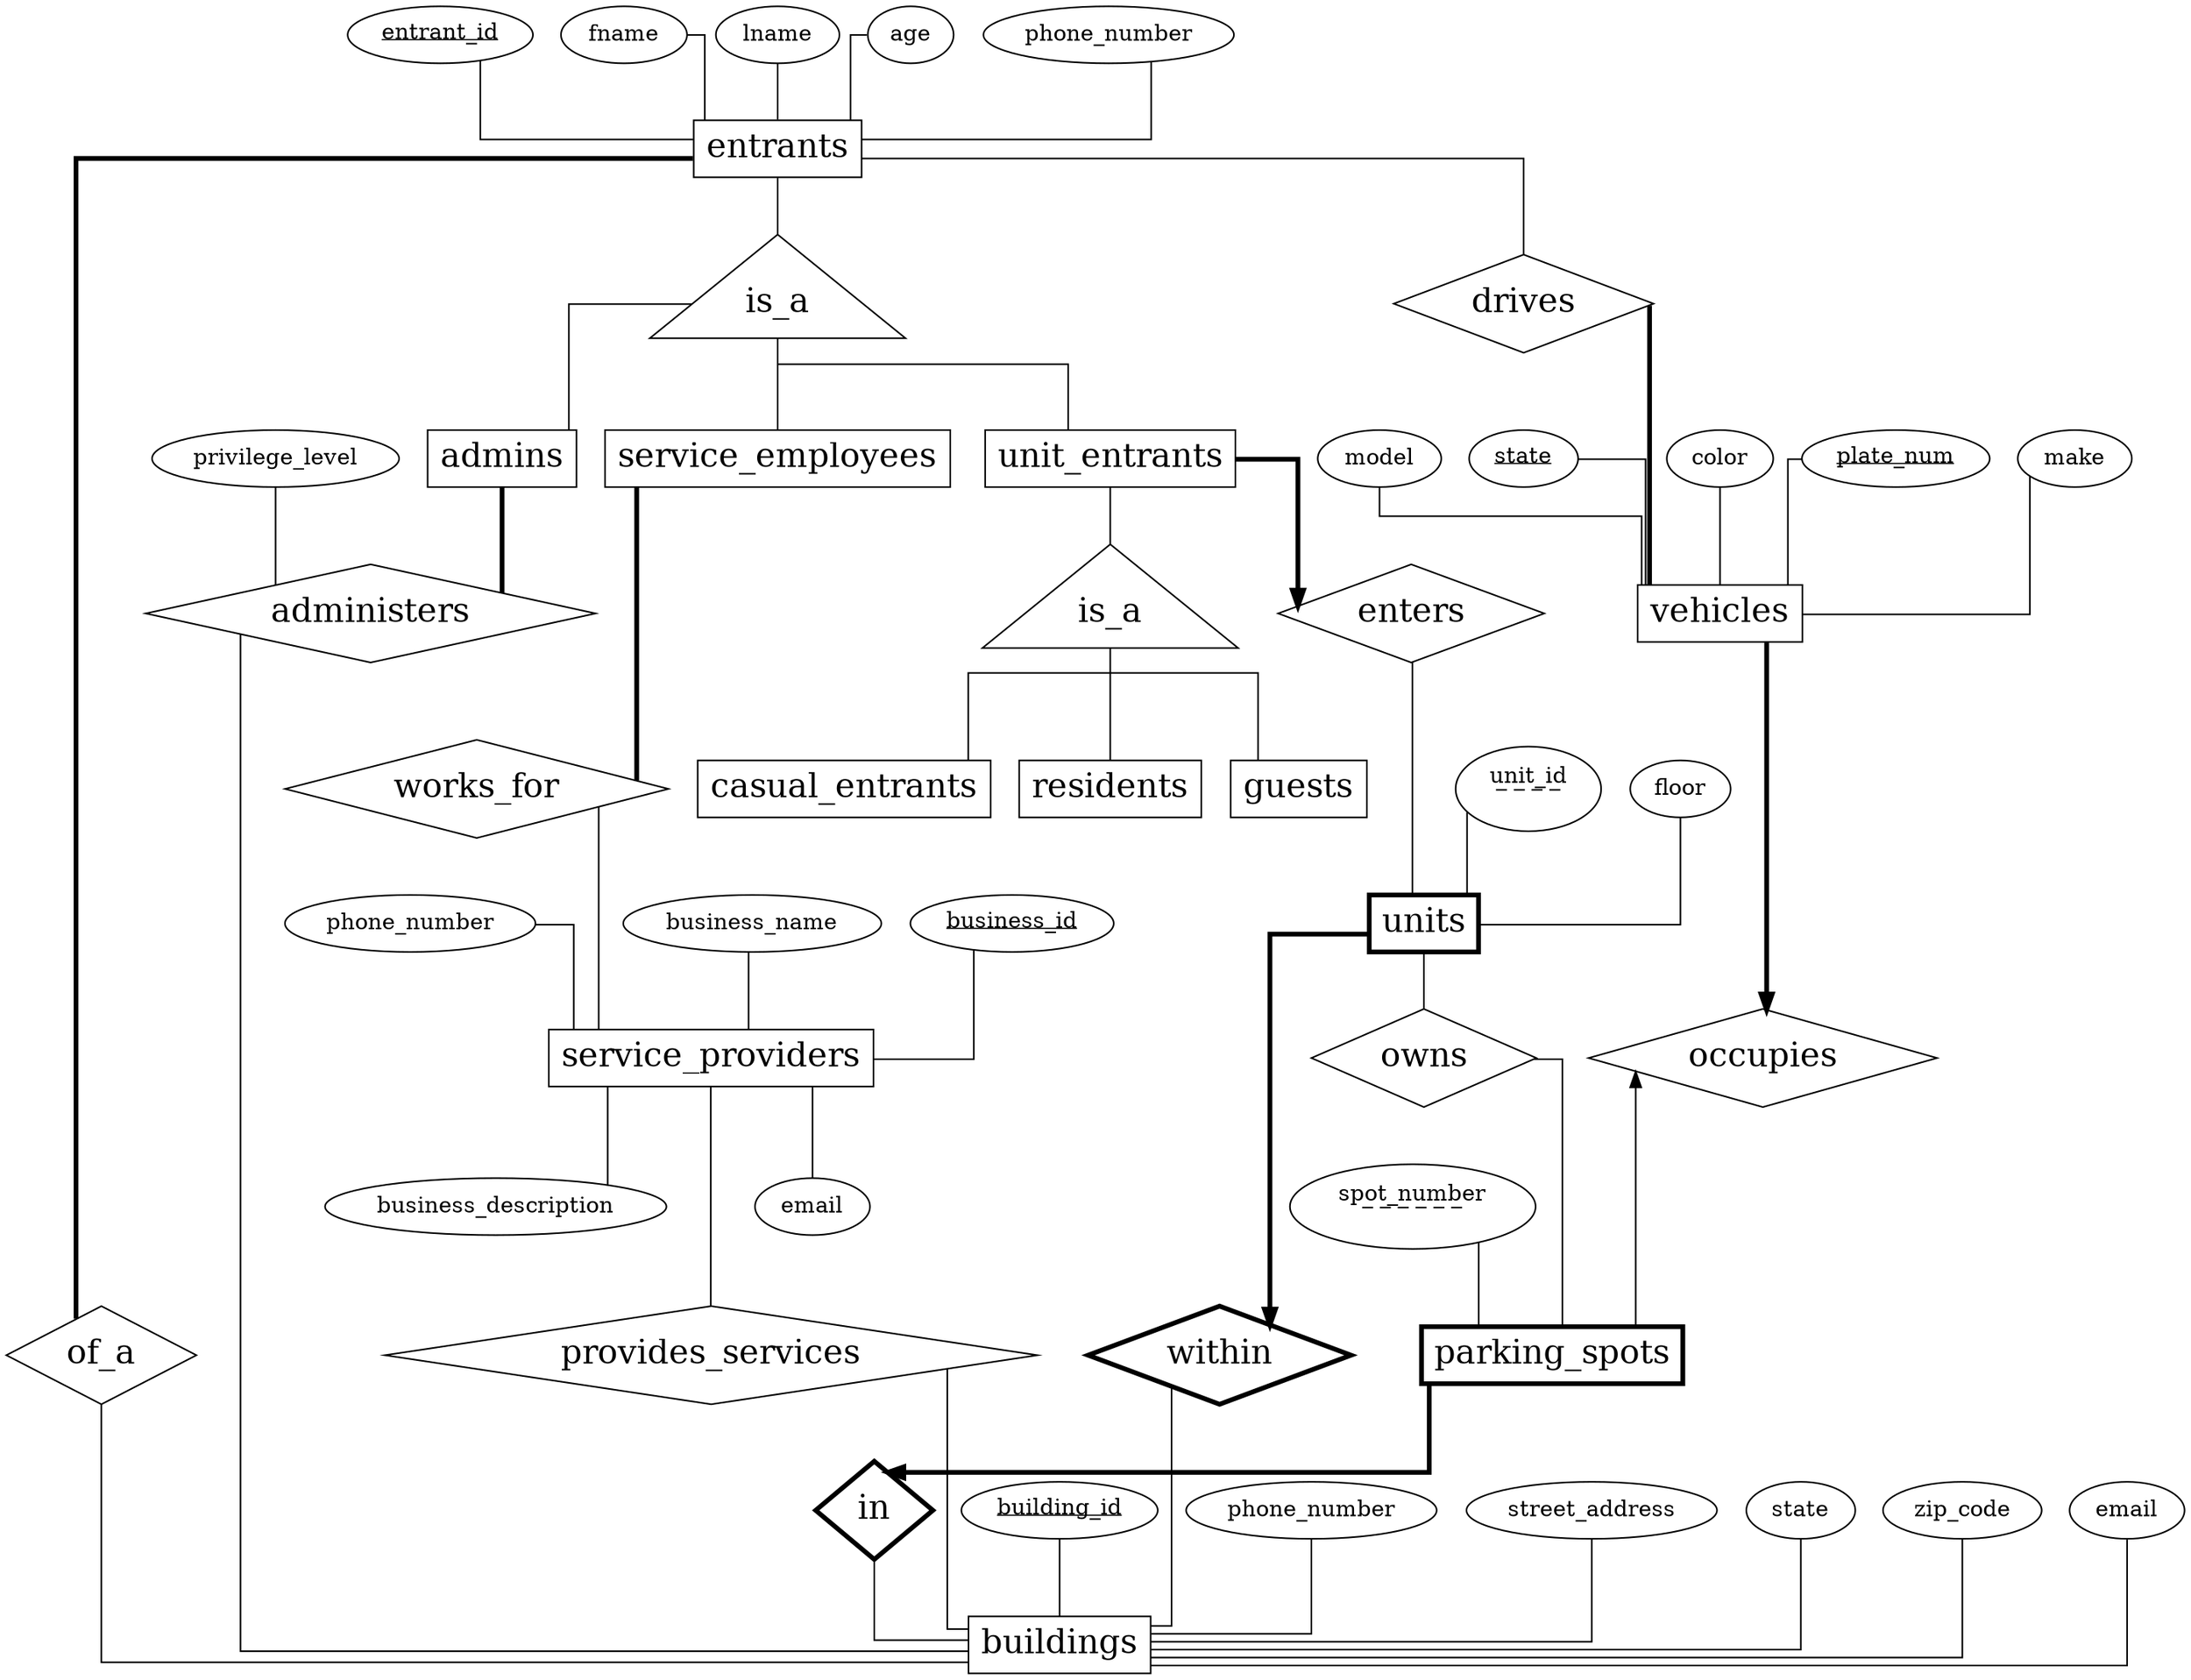 digraph ERDiagram{
	splines=ortho
	{
		node[fontsize=21]
		{
			node[shape=diamond]
			owns
			works_for
			drives
			occupies
			of_a
			enters
			{
				node[penwidth=3]
				within
				in
			}
			administers
			provides_services
		}

		{
			node[shape=rectangle]
			{
				node[penwidth=3]
				units
				parking_spots
			}
			unit_entrants
			buildings
			admins
			entrants
			vehicles
			service_providers
			service_employees
			guests
			casual_entrants
			residents
		}

		{
			node[shape=triangle]
			{node[label=is_a] is_a1}
			{node[label=is_a] is_a2}
		}
	}


	{
		edge[arrowtail=none, arrowhead=none]
		{node[label=<<u>entrant_id</u>>]entrant_id}->entrants
		fname->entrants
		lname->entrants
		age->entrants
		{node[label=<<u>state</u>>]state}->vehicles
		make->vehicles
		model->vehicles
		color->vehicles
		{node[label=<<u>plate_num</u>>]plate_num}->vehicles
		{node[label="spot_number\n‾ ‾ ‾ ‾ ‾ ‾"] spot_number}->parking_spots
		{node[label="unit_id\n‾ ‾ ‾ ‾"]unit_id}->units
		floor->units
		{node[label=<<u>building_id</u>>]building_id}->buildings
		{node[label=phone_number] phone_number}->buildings
		street_address->buildings
		{node[label=state]state2}->buildings
		zip_code->buildings
		{node[label=email] email2}->buildings
		business_name->service_providers
		service_providers->business_description
		{node[label=<<u>business_id</u>>]business_id}->service_providers
		{node[label=phone_number] phone_number2}->service_providers
		service_providers->email

		{node[label=phone_number] phone_number3}->entrants
		entrants->drives
		entrants->is_a1->{rank=same; admins, unit_entrants, service_employees}
		unit_entrants->is_a2->{rank=same; guests, casual_entrants, residents}
		enters->units
		units->owns->parking_spots
		within->buildings
		administers->buildings
		privilege_level->administers
		service_providers->provides_services->buildings
		works_for->service_providers
		of_a->buildings
		in->buildings
	}

	{
		edge[arrowhead=none, arrowtail=normal, dir=back]
		occupies->parking_spots
	}
	{
		edge[penwidth=3]
		parking_spots->in
		units->within
		unit_entrants->enters
		vehicles->occupies
		{
			edge[arrowhead=none]
			entrants->of_a
			admins->administers
			service_employees->works_for
			drives->vehicles
		}
	}

	{
		edge[style=invis]
		drives->state
		works_for->business_id
		guests->business_id
		enters->floor
		owns->spot_number
	}
}
